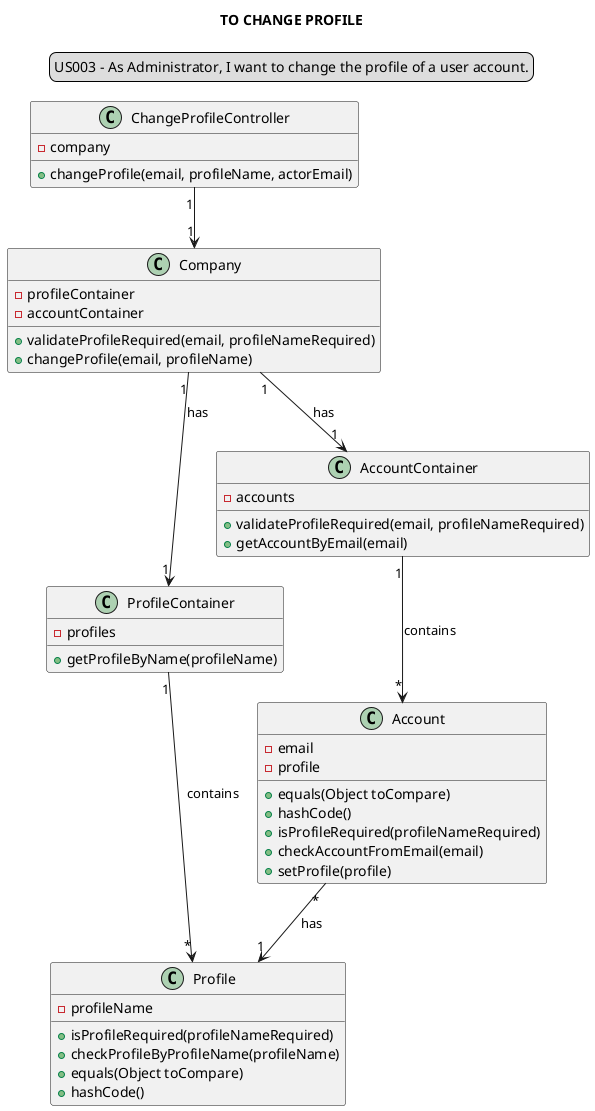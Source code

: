 @startuml

skinparam sequenceMessageAlign center
title TO CHANGE PROFILE
legend top
US003 - As Administrator, I want to change the profile of a user account.
end legend

class ChangeProfileController {
-company
+changeProfile(email, profileName, actorEmail)
}

class Company {
-profileContainer
-accountContainer
+validateProfileRequired(email, profileNameRequired)
+changeProfile(email, profileName)
}

class ProfileContainer {
-profiles
+getProfileByName(profileName)
}

class AccountContainer {
-accounts
+validateProfileRequired(email, profileNameRequired)
+getAccountByEmail(email)
}

class Account{
-email
-profile
+equals(Object toCompare)
+hashCode()
+ isProfileRequired(profileNameRequired)
+checkAccountFromEmail(email)
+setProfile(profile)
}

class Profile{
-profileName
+ isProfileRequired(profileNameRequired)
+ checkProfileByProfileName(profileName)
+equals(Object toCompare)
+hashCode()
}


ChangeProfileController "1"-->"1" Company
Company "1"-->"1" AccountContainer: has
Company "1"-->"1" ProfileContainer: has
AccountContainer "1"-->"*" Account: contains
ProfileContainer "1"-->"*" Profile: contains
Account "*"-->"1" Profile: has

@enduml
